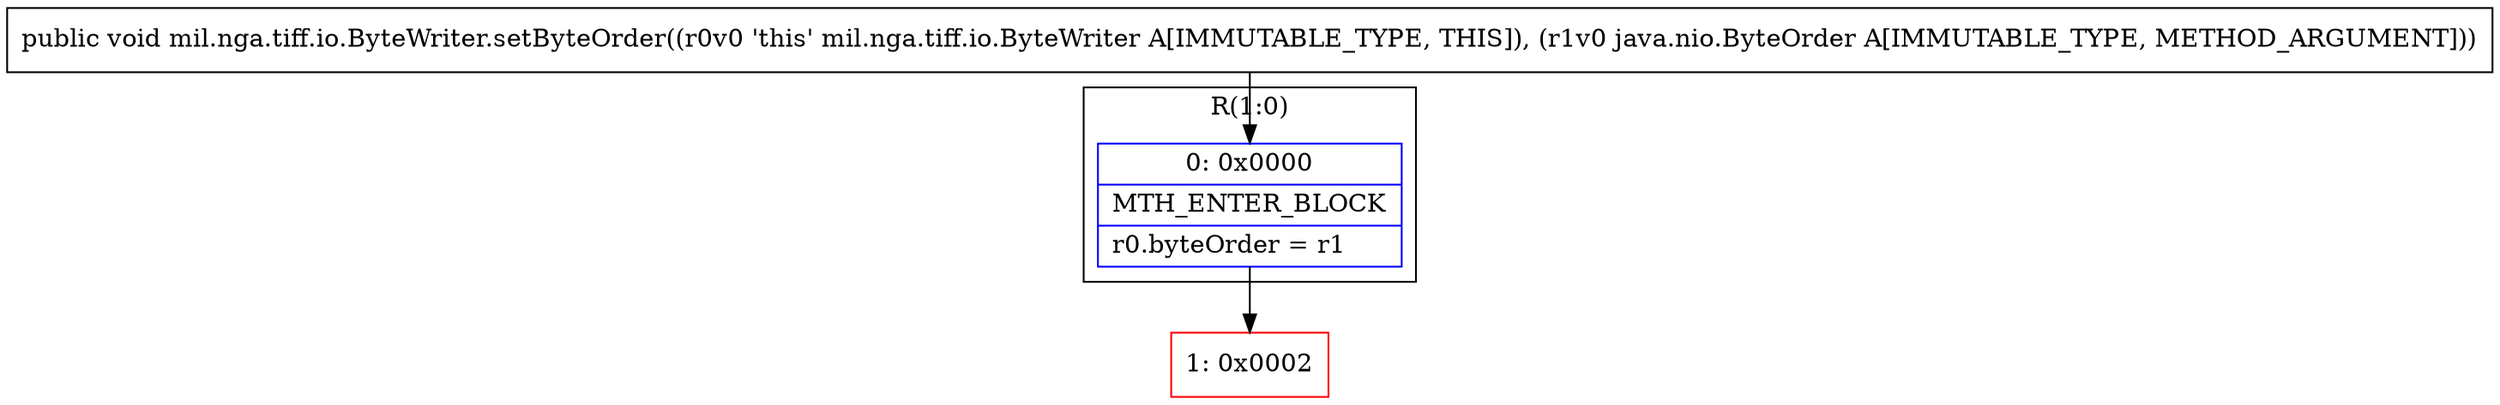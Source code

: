 digraph "CFG formil.nga.tiff.io.ByteWriter.setByteOrder(Ljava\/nio\/ByteOrder;)V" {
subgraph cluster_Region_1908541921 {
label = "R(1:0)";
node [shape=record,color=blue];
Node_0 [shape=record,label="{0\:\ 0x0000|MTH_ENTER_BLOCK\l|r0.byteOrder = r1\l}"];
}
Node_1 [shape=record,color=red,label="{1\:\ 0x0002}"];
MethodNode[shape=record,label="{public void mil.nga.tiff.io.ByteWriter.setByteOrder((r0v0 'this' mil.nga.tiff.io.ByteWriter A[IMMUTABLE_TYPE, THIS]), (r1v0 java.nio.ByteOrder A[IMMUTABLE_TYPE, METHOD_ARGUMENT])) }"];
MethodNode -> Node_0;
Node_0 -> Node_1;
}

